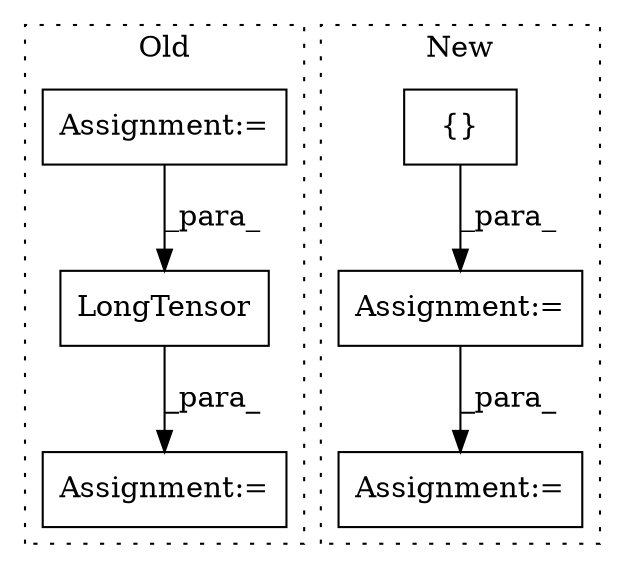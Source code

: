 digraph G {
subgraph cluster0 {
1 [label="LongTensor" a="32" s="2185,2199" l="11,1" shape="box"];
4 [label="Assignment:=" a="7" s="2209" l="1" shape="box"];
6 [label="Assignment:=" a="7" s="2044" l="14" shape="box"];
label = "Old";
style="dotted";
}
subgraph cluster1 {
2 [label="{}" a="4" s="2082,2084" l="1,1" shape="box"];
3 [label="Assignment:=" a="7" s="2059" l="1" shape="box"];
5 [label="Assignment:=" a="7" s="2121" l="1" shape="box"];
label = "New";
style="dotted";
}
1 -> 4 [label="_para_"];
2 -> 3 [label="_para_"];
3 -> 5 [label="_para_"];
6 -> 1 [label="_para_"];
}